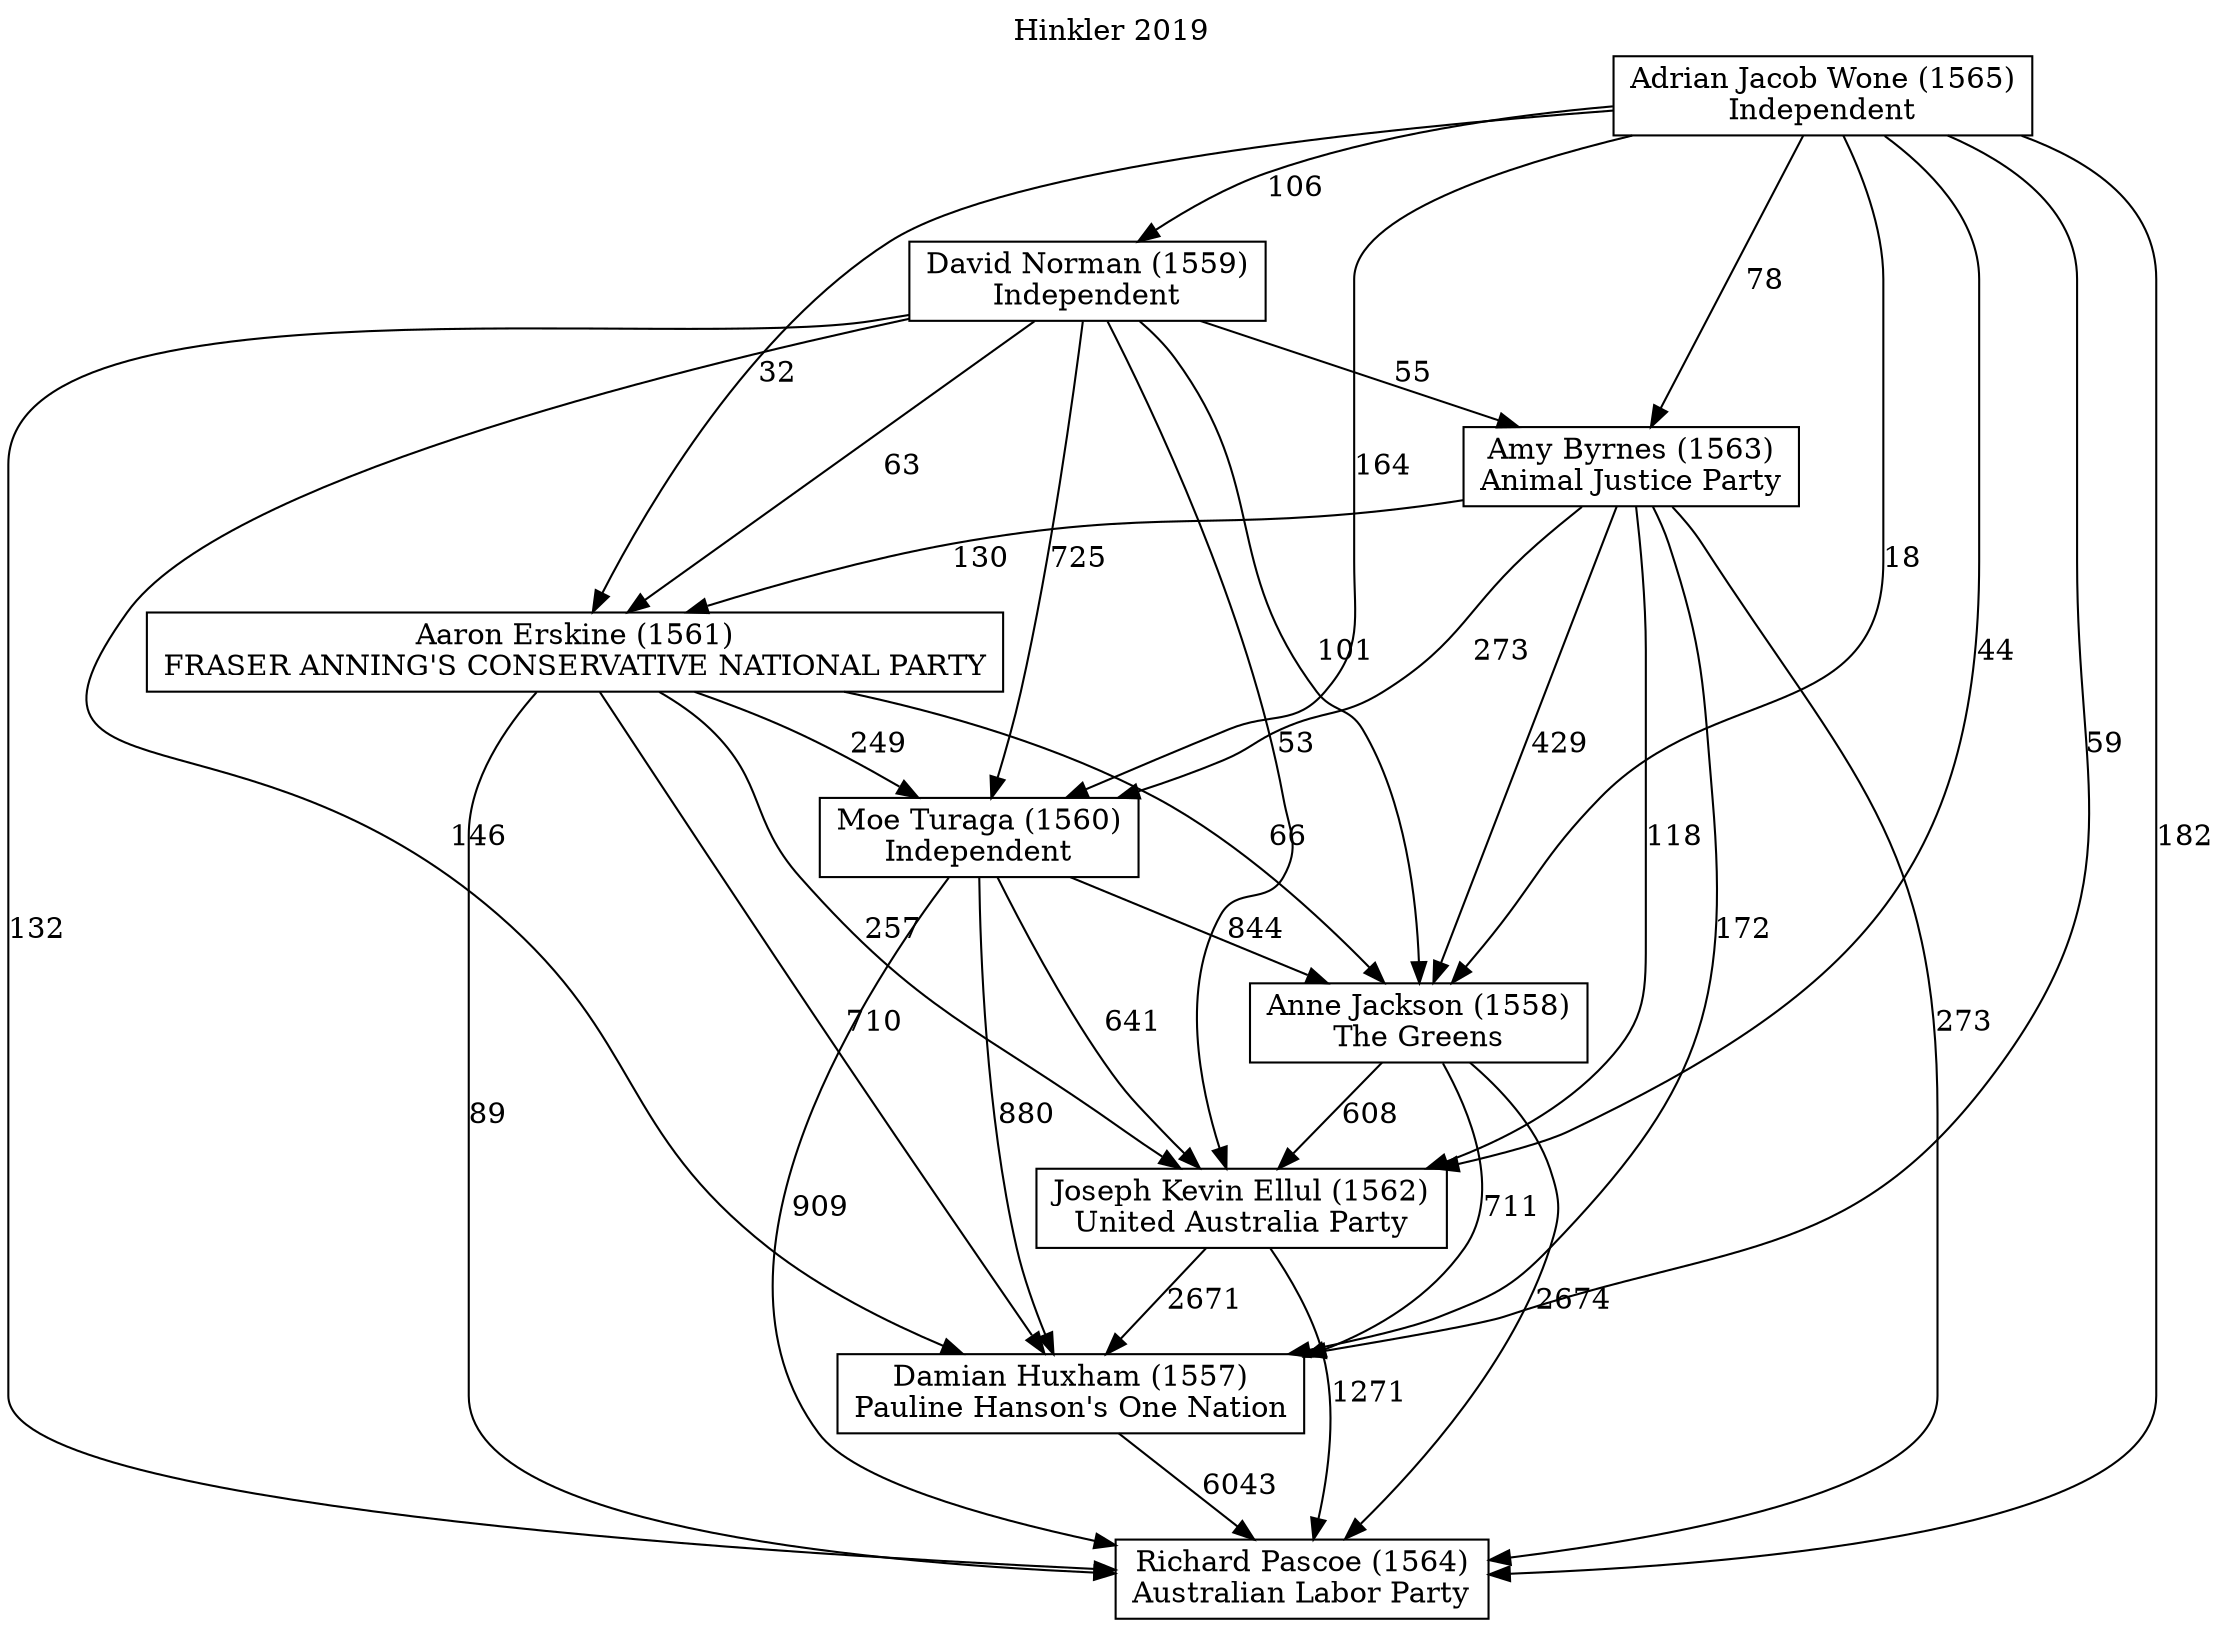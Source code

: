 // House preference flow
digraph "Richard Pascoe (1564)_Hinkler_2019" {
	graph [label="Hinkler 2019" labelloc=t mclimit=10]
	node [shape=box]
	"Richard Pascoe (1564)" [label="Richard Pascoe (1564)
Australian Labor Party"]
	"Damian Huxham (1557)" [label="Damian Huxham (1557)
Pauline Hanson's One Nation"]
	"Joseph Kevin Ellul (1562)" [label="Joseph Kevin Ellul (1562)
United Australia Party"]
	"Anne Jackson (1558)" [label="Anne Jackson (1558)
The Greens"]
	"Moe Turaga (1560)" [label="Moe Turaga (1560)
Independent"]
	"Aaron Erskine (1561)" [label="Aaron Erskine (1561)
FRASER ANNING'S CONSERVATIVE NATIONAL PARTY"]
	"Amy Byrnes (1563)" [label="Amy Byrnes (1563)
Animal Justice Party"]
	"David Norman (1559)" [label="David Norman (1559)
Independent"]
	"Adrian Jacob Wone (1565)" [label="Adrian Jacob Wone (1565)
Independent"]
	"Damian Huxham (1557)" -> "Richard Pascoe (1564)" [label=6043]
	"Joseph Kevin Ellul (1562)" -> "Damian Huxham (1557)" [label=2671]
	"Anne Jackson (1558)" -> "Joseph Kevin Ellul (1562)" [label=608]
	"Moe Turaga (1560)" -> "Anne Jackson (1558)" [label=844]
	"Aaron Erskine (1561)" -> "Moe Turaga (1560)" [label=249]
	"Amy Byrnes (1563)" -> "Aaron Erskine (1561)" [label=130]
	"David Norman (1559)" -> "Amy Byrnes (1563)" [label=55]
	"Adrian Jacob Wone (1565)" -> "David Norman (1559)" [label=106]
	"Joseph Kevin Ellul (1562)" -> "Richard Pascoe (1564)" [label=1271]
	"Anne Jackson (1558)" -> "Richard Pascoe (1564)" [label=2674]
	"Moe Turaga (1560)" -> "Richard Pascoe (1564)" [label=909]
	"Aaron Erskine (1561)" -> "Richard Pascoe (1564)" [label=89]
	"Amy Byrnes (1563)" -> "Richard Pascoe (1564)" [label=273]
	"David Norman (1559)" -> "Richard Pascoe (1564)" [label=132]
	"Adrian Jacob Wone (1565)" -> "Richard Pascoe (1564)" [label=182]
	"Adrian Jacob Wone (1565)" -> "Amy Byrnes (1563)" [label=78]
	"David Norman (1559)" -> "Aaron Erskine (1561)" [label=63]
	"Adrian Jacob Wone (1565)" -> "Aaron Erskine (1561)" [label=32]
	"Amy Byrnes (1563)" -> "Moe Turaga (1560)" [label=273]
	"David Norman (1559)" -> "Moe Turaga (1560)" [label=725]
	"Adrian Jacob Wone (1565)" -> "Moe Turaga (1560)" [label=164]
	"Aaron Erskine (1561)" -> "Anne Jackson (1558)" [label=66]
	"Amy Byrnes (1563)" -> "Anne Jackson (1558)" [label=429]
	"David Norman (1559)" -> "Anne Jackson (1558)" [label=101]
	"Adrian Jacob Wone (1565)" -> "Anne Jackson (1558)" [label=18]
	"Moe Turaga (1560)" -> "Joseph Kevin Ellul (1562)" [label=641]
	"Aaron Erskine (1561)" -> "Joseph Kevin Ellul (1562)" [label=257]
	"Amy Byrnes (1563)" -> "Joseph Kevin Ellul (1562)" [label=118]
	"David Norman (1559)" -> "Joseph Kevin Ellul (1562)" [label=53]
	"Adrian Jacob Wone (1565)" -> "Joseph Kevin Ellul (1562)" [label=44]
	"Anne Jackson (1558)" -> "Damian Huxham (1557)" [label=711]
	"Moe Turaga (1560)" -> "Damian Huxham (1557)" [label=880]
	"Aaron Erskine (1561)" -> "Damian Huxham (1557)" [label=710]
	"Amy Byrnes (1563)" -> "Damian Huxham (1557)" [label=172]
	"David Norman (1559)" -> "Damian Huxham (1557)" [label=146]
	"Adrian Jacob Wone (1565)" -> "Damian Huxham (1557)" [label=59]
}
